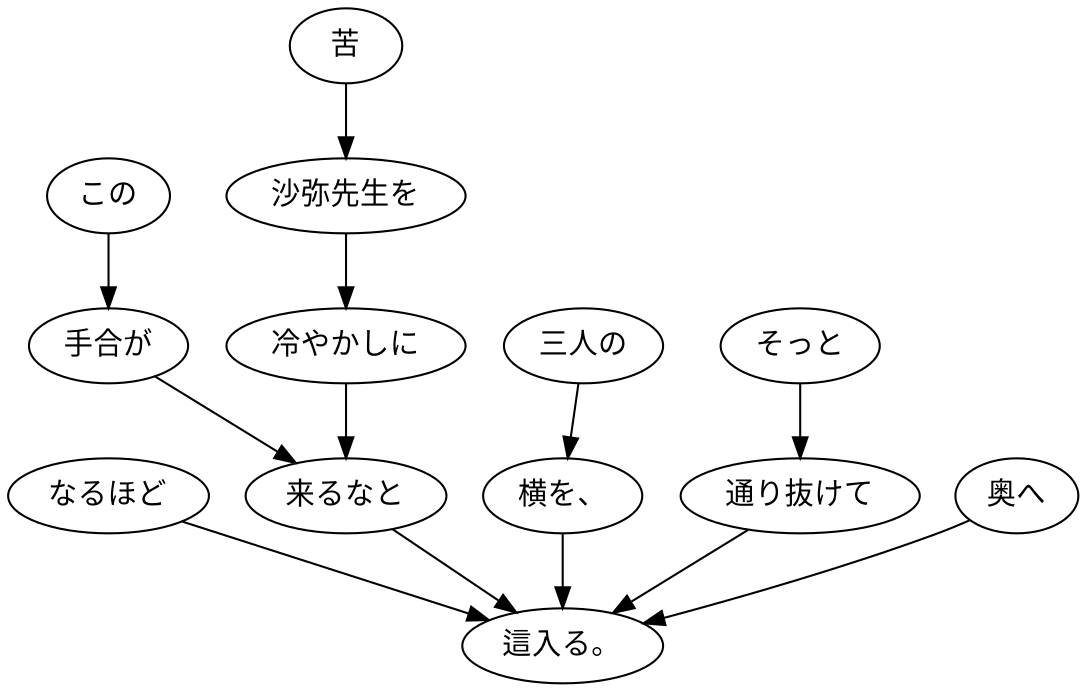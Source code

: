 digraph graph1835 {
	node0 [label="なるほど"];
	node1 [label="この"];
	node2 [label="手合が"];
	node3 [label="苦"];
	node4 [label="沙弥先生を"];
	node5 [label="冷やかしに"];
	node6 [label="来るなと"];
	node7 [label="三人の"];
	node8 [label="横を、"];
	node9 [label="そっと"];
	node10 [label="通り抜けて"];
	node11 [label="奥へ"];
	node12 [label="這入る。"];
	node0 -> node12;
	node1 -> node2;
	node2 -> node6;
	node3 -> node4;
	node4 -> node5;
	node5 -> node6;
	node6 -> node12;
	node7 -> node8;
	node8 -> node12;
	node9 -> node10;
	node10 -> node12;
	node11 -> node12;
}
